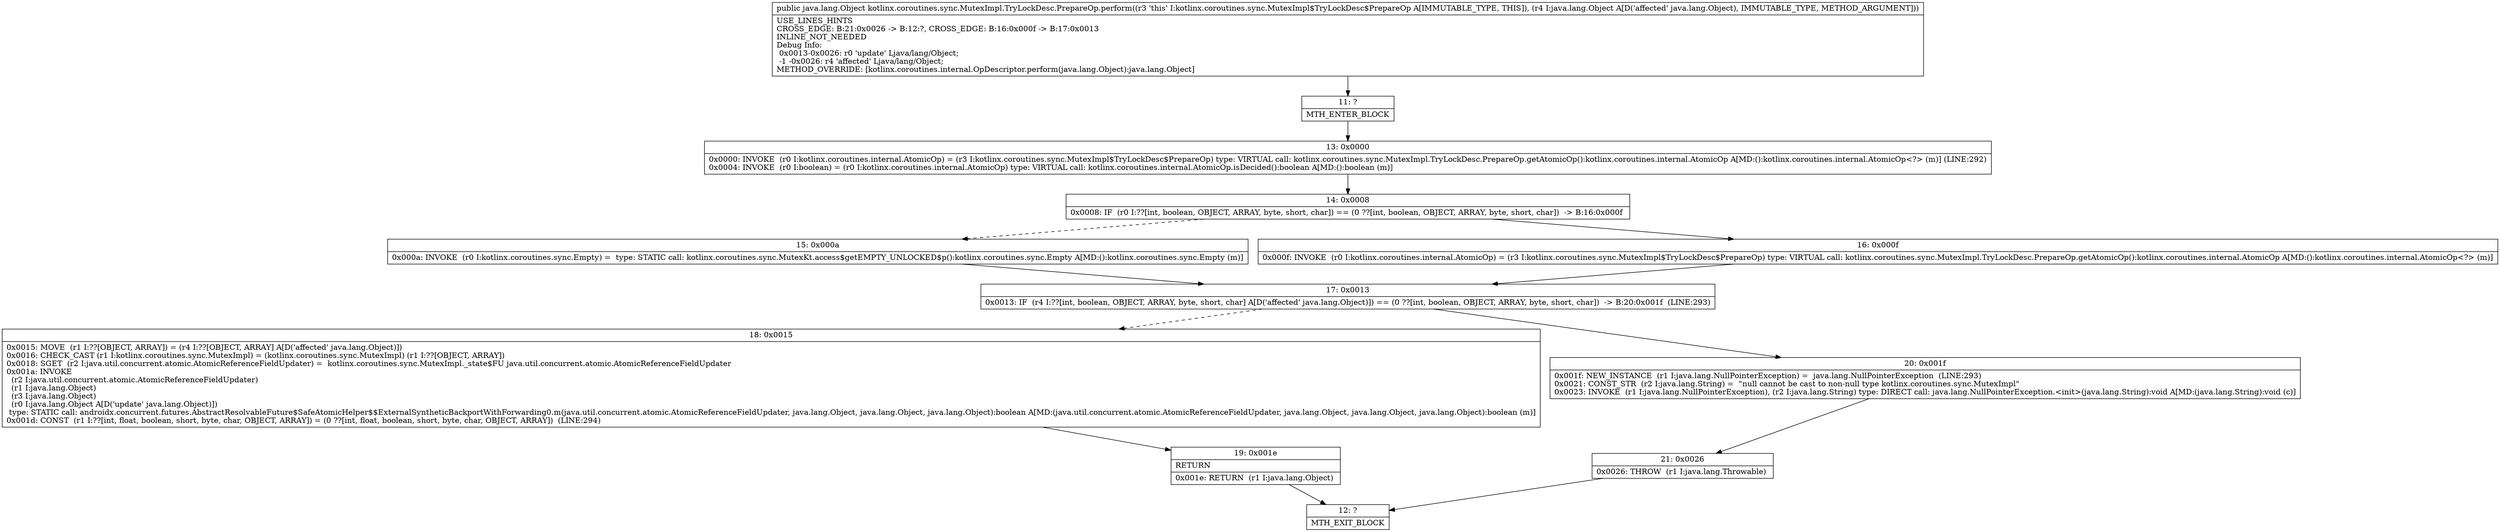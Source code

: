 digraph "CFG forkotlinx.coroutines.sync.MutexImpl.TryLockDesc.PrepareOp.perform(Ljava\/lang\/Object;)Ljava\/lang\/Object;" {
Node_11 [shape=record,label="{11\:\ ?|MTH_ENTER_BLOCK\l}"];
Node_13 [shape=record,label="{13\:\ 0x0000|0x0000: INVOKE  (r0 I:kotlinx.coroutines.internal.AtomicOp) = (r3 I:kotlinx.coroutines.sync.MutexImpl$TryLockDesc$PrepareOp) type: VIRTUAL call: kotlinx.coroutines.sync.MutexImpl.TryLockDesc.PrepareOp.getAtomicOp():kotlinx.coroutines.internal.AtomicOp A[MD:():kotlinx.coroutines.internal.AtomicOp\<?\> (m)] (LINE:292)\l0x0004: INVOKE  (r0 I:boolean) = (r0 I:kotlinx.coroutines.internal.AtomicOp) type: VIRTUAL call: kotlinx.coroutines.internal.AtomicOp.isDecided():boolean A[MD:():boolean (m)]\l}"];
Node_14 [shape=record,label="{14\:\ 0x0008|0x0008: IF  (r0 I:??[int, boolean, OBJECT, ARRAY, byte, short, char]) == (0 ??[int, boolean, OBJECT, ARRAY, byte, short, char])  \-\> B:16:0x000f \l}"];
Node_15 [shape=record,label="{15\:\ 0x000a|0x000a: INVOKE  (r0 I:kotlinx.coroutines.sync.Empty) =  type: STATIC call: kotlinx.coroutines.sync.MutexKt.access$getEMPTY_UNLOCKED$p():kotlinx.coroutines.sync.Empty A[MD:():kotlinx.coroutines.sync.Empty (m)]\l}"];
Node_17 [shape=record,label="{17\:\ 0x0013|0x0013: IF  (r4 I:??[int, boolean, OBJECT, ARRAY, byte, short, char] A[D('affected' java.lang.Object)]) == (0 ??[int, boolean, OBJECT, ARRAY, byte, short, char])  \-\> B:20:0x001f  (LINE:293)\l}"];
Node_18 [shape=record,label="{18\:\ 0x0015|0x0015: MOVE  (r1 I:??[OBJECT, ARRAY]) = (r4 I:??[OBJECT, ARRAY] A[D('affected' java.lang.Object)]) \l0x0016: CHECK_CAST (r1 I:kotlinx.coroutines.sync.MutexImpl) = (kotlinx.coroutines.sync.MutexImpl) (r1 I:??[OBJECT, ARRAY]) \l0x0018: SGET  (r2 I:java.util.concurrent.atomic.AtomicReferenceFieldUpdater) =  kotlinx.coroutines.sync.MutexImpl._state$FU java.util.concurrent.atomic.AtomicReferenceFieldUpdater \l0x001a: INVOKE  \l  (r2 I:java.util.concurrent.atomic.AtomicReferenceFieldUpdater)\l  (r1 I:java.lang.Object)\l  (r3 I:java.lang.Object)\l  (r0 I:java.lang.Object A[D('update' java.lang.Object)])\l type: STATIC call: androidx.concurrent.futures.AbstractResolvableFuture$SafeAtomicHelper$$ExternalSyntheticBackportWithForwarding0.m(java.util.concurrent.atomic.AtomicReferenceFieldUpdater, java.lang.Object, java.lang.Object, java.lang.Object):boolean A[MD:(java.util.concurrent.atomic.AtomicReferenceFieldUpdater, java.lang.Object, java.lang.Object, java.lang.Object):boolean (m)]\l0x001d: CONST  (r1 I:??[int, float, boolean, short, byte, char, OBJECT, ARRAY]) = (0 ??[int, float, boolean, short, byte, char, OBJECT, ARRAY])  (LINE:294)\l}"];
Node_19 [shape=record,label="{19\:\ 0x001e|RETURN\l|0x001e: RETURN  (r1 I:java.lang.Object) \l}"];
Node_12 [shape=record,label="{12\:\ ?|MTH_EXIT_BLOCK\l}"];
Node_20 [shape=record,label="{20\:\ 0x001f|0x001f: NEW_INSTANCE  (r1 I:java.lang.NullPointerException) =  java.lang.NullPointerException  (LINE:293)\l0x0021: CONST_STR  (r2 I:java.lang.String) =  \"null cannot be cast to non\-null type kotlinx.coroutines.sync.MutexImpl\" \l0x0023: INVOKE  (r1 I:java.lang.NullPointerException), (r2 I:java.lang.String) type: DIRECT call: java.lang.NullPointerException.\<init\>(java.lang.String):void A[MD:(java.lang.String):void (c)]\l}"];
Node_21 [shape=record,label="{21\:\ 0x0026|0x0026: THROW  (r1 I:java.lang.Throwable) \l}"];
Node_16 [shape=record,label="{16\:\ 0x000f|0x000f: INVOKE  (r0 I:kotlinx.coroutines.internal.AtomicOp) = (r3 I:kotlinx.coroutines.sync.MutexImpl$TryLockDesc$PrepareOp) type: VIRTUAL call: kotlinx.coroutines.sync.MutexImpl.TryLockDesc.PrepareOp.getAtomicOp():kotlinx.coroutines.internal.AtomicOp A[MD:():kotlinx.coroutines.internal.AtomicOp\<?\> (m)]\l}"];
MethodNode[shape=record,label="{public java.lang.Object kotlinx.coroutines.sync.MutexImpl.TryLockDesc.PrepareOp.perform((r3 'this' I:kotlinx.coroutines.sync.MutexImpl$TryLockDesc$PrepareOp A[IMMUTABLE_TYPE, THIS]), (r4 I:java.lang.Object A[D('affected' java.lang.Object), IMMUTABLE_TYPE, METHOD_ARGUMENT]))  | USE_LINES_HINTS\lCROSS_EDGE: B:21:0x0026 \-\> B:12:?, CROSS_EDGE: B:16:0x000f \-\> B:17:0x0013\lINLINE_NOT_NEEDED\lDebug Info:\l  0x0013\-0x0026: r0 'update' Ljava\/lang\/Object;\l  \-1 \-0x0026: r4 'affected' Ljava\/lang\/Object;\lMETHOD_OVERRIDE: [kotlinx.coroutines.internal.OpDescriptor.perform(java.lang.Object):java.lang.Object]\l}"];
MethodNode -> Node_11;Node_11 -> Node_13;
Node_13 -> Node_14;
Node_14 -> Node_15[style=dashed];
Node_14 -> Node_16;
Node_15 -> Node_17;
Node_17 -> Node_18[style=dashed];
Node_17 -> Node_20;
Node_18 -> Node_19;
Node_19 -> Node_12;
Node_20 -> Node_21;
Node_21 -> Node_12;
Node_16 -> Node_17;
}

